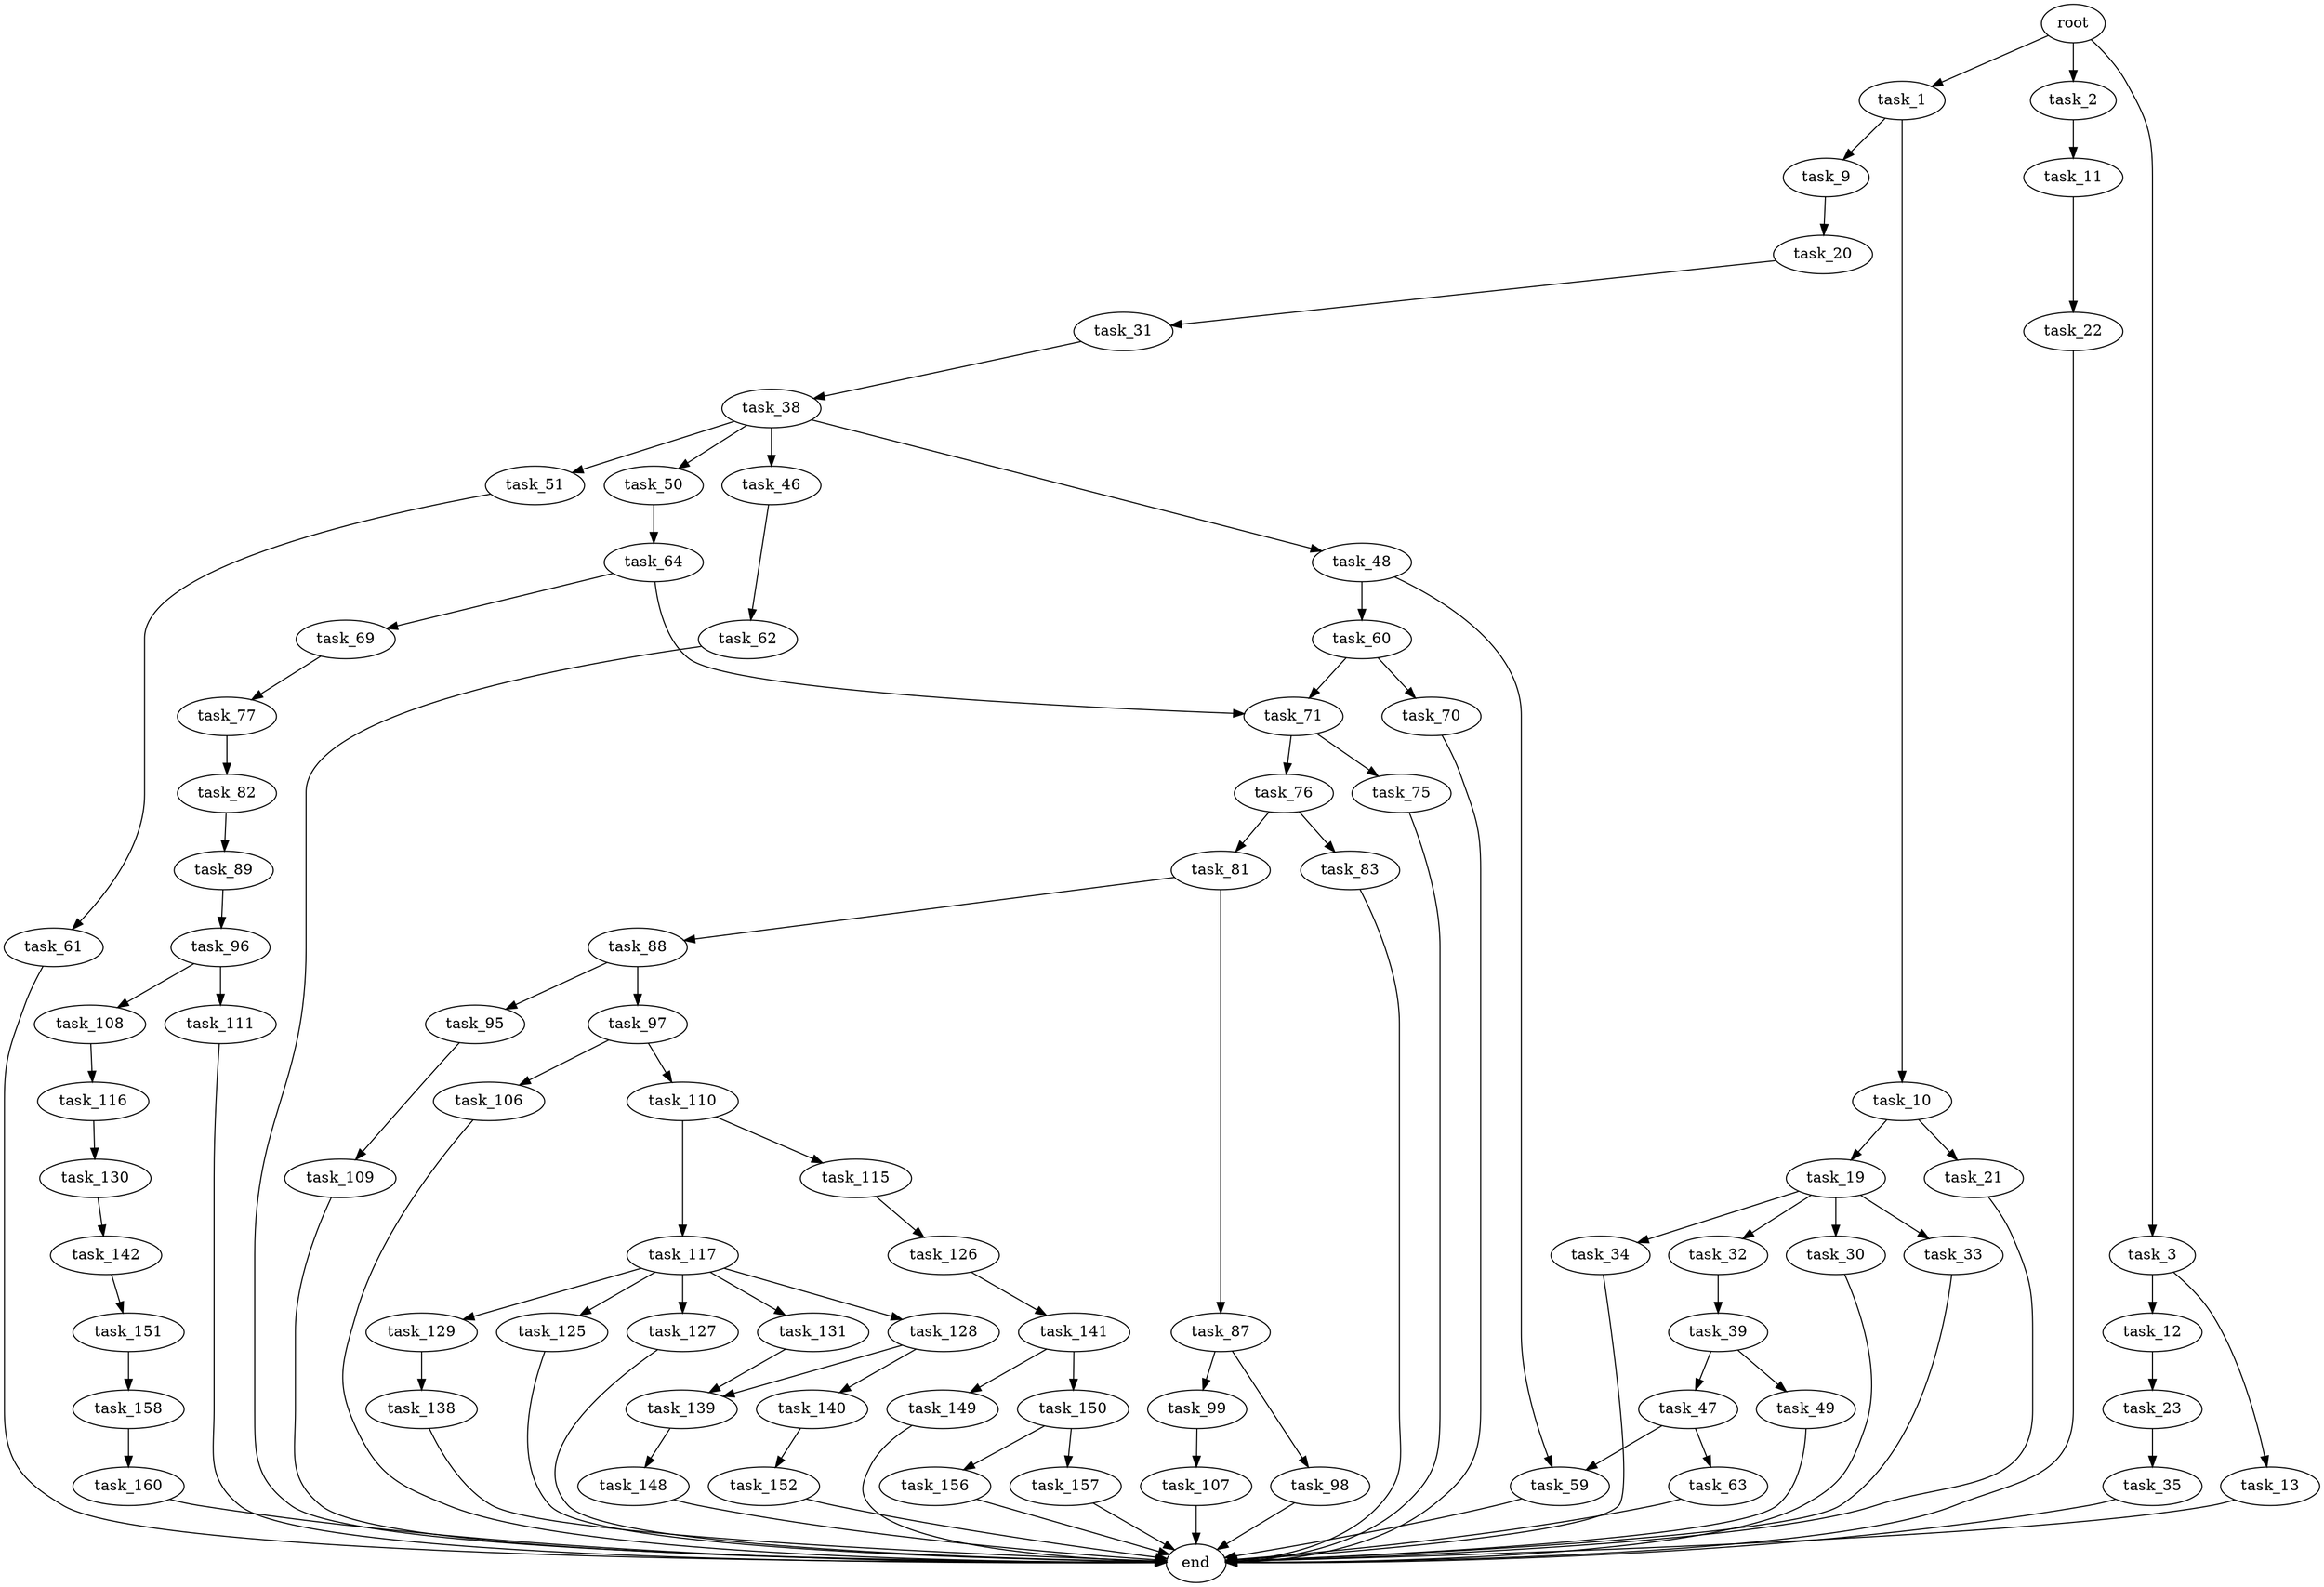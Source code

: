 digraph G {
  root [size="0.000000"];
  task_1 [size="8589934592.000000"];
  task_2 [size="4397907234.000000"];
  task_3 [size="106652023875.000000"];
  task_9 [size="855202960323.000000"];
  task_10 [size="20370050428.000000"];
  task_11 [size="231928233984.000000"];
  task_12 [size="6852713256.000000"];
  task_13 [size="549755813888.000000"];
  task_20 [size="2799603367.000000"];
  task_19 [size="18907097611.000000"];
  task_21 [size="238030990142.000000"];
  task_22 [size="10880410692.000000"];
  task_23 [size="23976545289.000000"];
  end [size="0.000000"];
  task_30 [size="252153822363.000000"];
  task_32 [size="8589934592.000000"];
  task_33 [size="1348202875534.000000"];
  task_34 [size="549755813888.000000"];
  task_31 [size="42699444053.000000"];
  task_35 [size="782757789696.000000"];
  task_38 [size="4243638684.000000"];
  task_39 [size="1177746402451.000000"];
  task_46 [size="368293445632.000000"];
  task_48 [size="28991029248.000000"];
  task_50 [size="1128455445.000000"];
  task_51 [size="6353627628.000000"];
  task_47 [size="782757789696.000000"];
  task_49 [size="339559563789.000000"];
  task_62 [size="687695594428.000000"];
  task_59 [size="549755813888.000000"];
  task_63 [size="1851359750.000000"];
  task_60 [size="1073741824000.000000"];
  task_64 [size="180543275719.000000"];
  task_61 [size="28991029248.000000"];
  task_70 [size="4458377212.000000"];
  task_71 [size="24773671881.000000"];
  task_69 [size="8589934592.000000"];
  task_77 [size="202061484180.000000"];
  task_75 [size="3293799878.000000"];
  task_76 [size="231928233984.000000"];
  task_81 [size="4746332765.000000"];
  task_83 [size="231928233984.000000"];
  task_82 [size="2602228357.000000"];
  task_87 [size="684626397471.000000"];
  task_88 [size="22699272016.000000"];
  task_89 [size="134217728000.000000"];
  task_98 [size="8589934592.000000"];
  task_99 [size="68719476736.000000"];
  task_95 [size="102279882887.000000"];
  task_97 [size="8589934592.000000"];
  task_96 [size="25977598306.000000"];
  task_109 [size="68719476736.000000"];
  task_108 [size="13813217667.000000"];
  task_111 [size="468392217852.000000"];
  task_106 [size="20647445440.000000"];
  task_110 [size="134217728000.000000"];
  task_107 [size="1073741824000.000000"];
  task_116 [size="9683066489.000000"];
  task_115 [size="304699993884.000000"];
  task_117 [size="15728525893.000000"];
  task_126 [size="138027397397.000000"];
  task_130 [size="78758791380.000000"];
  task_125 [size="21338756847.000000"];
  task_127 [size="231928233984.000000"];
  task_128 [size="28991029248.000000"];
  task_129 [size="1073741824000.000000"];
  task_131 [size="6716668404.000000"];
  task_141 [size="1300718780781.000000"];
  task_139 [size="343909059633.000000"];
  task_140 [size="26808052103.000000"];
  task_138 [size="8589934592.000000"];
  task_142 [size="4781889939.000000"];
  task_148 [size="59795386836.000000"];
  task_152 [size="549755813888.000000"];
  task_149 [size="10721532299.000000"];
  task_150 [size="13367831932.000000"];
  task_151 [size="768218590.000000"];
  task_156 [size="14122141278.000000"];
  task_157 [size="25723022501.000000"];
  task_158 [size="257385867312.000000"];
  task_160 [size="134217728000.000000"];

  root -> task_1 [size="1.000000"];
  root -> task_2 [size="1.000000"];
  root -> task_3 [size="1.000000"];
  task_1 -> task_9 [size="33554432.000000"];
  task_1 -> task_10 [size="33554432.000000"];
  task_2 -> task_11 [size="209715200.000000"];
  task_3 -> task_12 [size="75497472.000000"];
  task_3 -> task_13 [size="75497472.000000"];
  task_9 -> task_20 [size="679477248.000000"];
  task_10 -> task_19 [size="838860800.000000"];
  task_10 -> task_21 [size="838860800.000000"];
  task_11 -> task_22 [size="301989888.000000"];
  task_12 -> task_23 [size="536870912.000000"];
  task_13 -> end [size="1.000000"];
  task_20 -> task_31 [size="134217728.000000"];
  task_19 -> task_30 [size="679477248.000000"];
  task_19 -> task_32 [size="679477248.000000"];
  task_19 -> task_33 [size="679477248.000000"];
  task_19 -> task_34 [size="679477248.000000"];
  task_21 -> end [size="1.000000"];
  task_22 -> end [size="1.000000"];
  task_23 -> task_35 [size="75497472.000000"];
  task_30 -> end [size="1.000000"];
  task_32 -> task_39 [size="33554432.000000"];
  task_33 -> end [size="1.000000"];
  task_34 -> end [size="1.000000"];
  task_31 -> task_38 [size="838860800.000000"];
  task_35 -> end [size="1.000000"];
  task_38 -> task_46 [size="134217728.000000"];
  task_38 -> task_48 [size="134217728.000000"];
  task_38 -> task_50 [size="134217728.000000"];
  task_38 -> task_51 [size="134217728.000000"];
  task_39 -> task_47 [size="838860800.000000"];
  task_39 -> task_49 [size="838860800.000000"];
  task_46 -> task_62 [size="411041792.000000"];
  task_48 -> task_59 [size="75497472.000000"];
  task_48 -> task_60 [size="75497472.000000"];
  task_50 -> task_64 [size="33554432.000000"];
  task_51 -> task_61 [size="134217728.000000"];
  task_47 -> task_59 [size="679477248.000000"];
  task_47 -> task_63 [size="679477248.000000"];
  task_49 -> end [size="1.000000"];
  task_62 -> end [size="1.000000"];
  task_59 -> end [size="1.000000"];
  task_63 -> end [size="1.000000"];
  task_60 -> task_70 [size="838860800.000000"];
  task_60 -> task_71 [size="838860800.000000"];
  task_64 -> task_69 [size="411041792.000000"];
  task_64 -> task_71 [size="411041792.000000"];
  task_61 -> end [size="1.000000"];
  task_70 -> end [size="1.000000"];
  task_71 -> task_75 [size="411041792.000000"];
  task_71 -> task_76 [size="411041792.000000"];
  task_69 -> task_77 [size="33554432.000000"];
  task_77 -> task_82 [size="134217728.000000"];
  task_75 -> end [size="1.000000"];
  task_76 -> task_81 [size="301989888.000000"];
  task_76 -> task_83 [size="301989888.000000"];
  task_81 -> task_87 [size="75497472.000000"];
  task_81 -> task_88 [size="75497472.000000"];
  task_83 -> end [size="1.000000"];
  task_82 -> task_89 [size="75497472.000000"];
  task_87 -> task_98 [size="679477248.000000"];
  task_87 -> task_99 [size="679477248.000000"];
  task_88 -> task_95 [size="679477248.000000"];
  task_88 -> task_97 [size="679477248.000000"];
  task_89 -> task_96 [size="209715200.000000"];
  task_98 -> end [size="1.000000"];
  task_99 -> task_107 [size="134217728.000000"];
  task_95 -> task_109 [size="75497472.000000"];
  task_97 -> task_106 [size="33554432.000000"];
  task_97 -> task_110 [size="33554432.000000"];
  task_96 -> task_108 [size="33554432.000000"];
  task_96 -> task_111 [size="33554432.000000"];
  task_109 -> end [size="1.000000"];
  task_108 -> task_116 [size="301989888.000000"];
  task_111 -> end [size="1.000000"];
  task_106 -> end [size="1.000000"];
  task_110 -> task_115 [size="209715200.000000"];
  task_110 -> task_117 [size="209715200.000000"];
  task_107 -> end [size="1.000000"];
  task_116 -> task_130 [size="209715200.000000"];
  task_115 -> task_126 [size="536870912.000000"];
  task_117 -> task_125 [size="301989888.000000"];
  task_117 -> task_127 [size="301989888.000000"];
  task_117 -> task_128 [size="301989888.000000"];
  task_117 -> task_129 [size="301989888.000000"];
  task_117 -> task_131 [size="301989888.000000"];
  task_126 -> task_141 [size="301989888.000000"];
  task_130 -> task_142 [size="134217728.000000"];
  task_125 -> end [size="1.000000"];
  task_127 -> end [size="1.000000"];
  task_128 -> task_139 [size="75497472.000000"];
  task_128 -> task_140 [size="75497472.000000"];
  task_129 -> task_138 [size="838860800.000000"];
  task_131 -> task_139 [size="134217728.000000"];
  task_141 -> task_149 [size="838860800.000000"];
  task_141 -> task_150 [size="838860800.000000"];
  task_139 -> task_148 [size="679477248.000000"];
  task_140 -> task_152 [size="33554432.000000"];
  task_138 -> end [size="1.000000"];
  task_142 -> task_151 [size="134217728.000000"];
  task_148 -> end [size="1.000000"];
  task_152 -> end [size="1.000000"];
  task_149 -> end [size="1.000000"];
  task_150 -> task_156 [size="209715200.000000"];
  task_150 -> task_157 [size="209715200.000000"];
  task_151 -> task_158 [size="33554432.000000"];
  task_156 -> end [size="1.000000"];
  task_157 -> end [size="1.000000"];
  task_158 -> task_160 [size="301989888.000000"];
  task_160 -> end [size="1.000000"];
}
